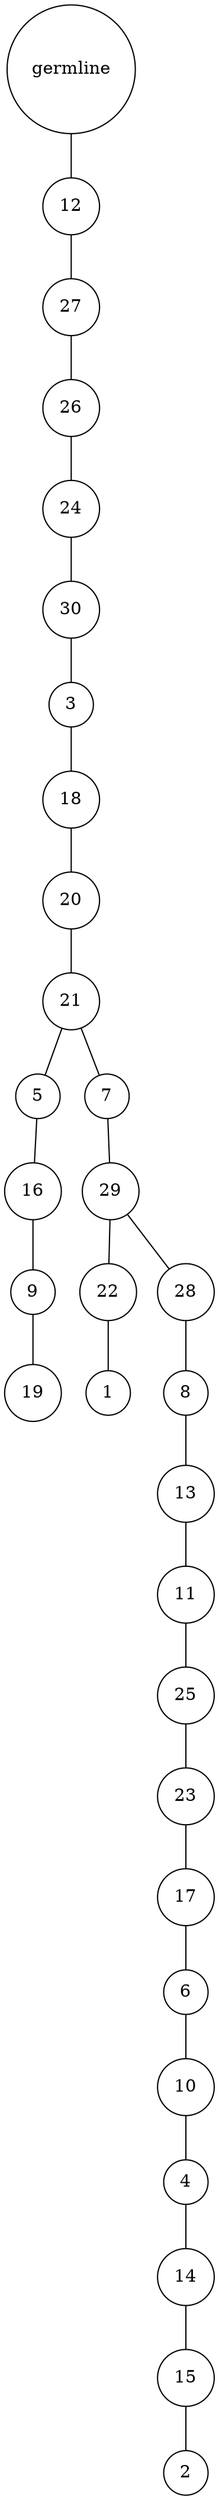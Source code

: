 graph {
	rankdir=UD;
	splines=line;
	node [shape=circle]
	"0x7f7bf05df430" [label="germline"];
	"0x7f7bf05df460" [label="12"];
	"0x7f7bf05df430" -- "0x7f7bf05df460" ;
	"0x7f7bf05df490" [label="27"];
	"0x7f7bf05df460" -- "0x7f7bf05df490" ;
	"0x7f7bf05df4c0" [label="26"];
	"0x7f7bf05df490" -- "0x7f7bf05df4c0" ;
	"0x7f7bf05df4f0" [label="24"];
	"0x7f7bf05df4c0" -- "0x7f7bf05df4f0" ;
	"0x7f7bf05df520" [label="30"];
	"0x7f7bf05df4f0" -- "0x7f7bf05df520" ;
	"0x7f7bf05df550" [label="3"];
	"0x7f7bf05df520" -- "0x7f7bf05df550" ;
	"0x7f7bf05df580" [label="18"];
	"0x7f7bf05df550" -- "0x7f7bf05df580" ;
	"0x7f7bf05df5b0" [label="20"];
	"0x7f7bf05df580" -- "0x7f7bf05df5b0" ;
	"0x7f7bf05df5e0" [label="21"];
	"0x7f7bf05df5b0" -- "0x7f7bf05df5e0" ;
	"0x7f7bf05df610" [label="5"];
	"0x7f7bf05df5e0" -- "0x7f7bf05df610" ;
	"0x7f7bf05df640" [label="16"];
	"0x7f7bf05df610" -- "0x7f7bf05df640" ;
	"0x7f7bf05df670" [label="9"];
	"0x7f7bf05df640" -- "0x7f7bf05df670" ;
	"0x7f7bf05df6a0" [label="19"];
	"0x7f7bf05df670" -- "0x7f7bf05df6a0" ;
	"0x7f7bf05df6d0" [label="7"];
	"0x7f7bf05df5e0" -- "0x7f7bf05df6d0" ;
	"0x7f7bf05df700" [label="29"];
	"0x7f7bf05df6d0" -- "0x7f7bf05df700" ;
	"0x7f7bf05df730" [label="22"];
	"0x7f7bf05df700" -- "0x7f7bf05df730" ;
	"0x7f7bf05df760" [label="1"];
	"0x7f7bf05df730" -- "0x7f7bf05df760" ;
	"0x7f7bf05df790" [label="28"];
	"0x7f7bf05df700" -- "0x7f7bf05df790" ;
	"0x7f7bf05df7c0" [label="8"];
	"0x7f7bf05df790" -- "0x7f7bf05df7c0" ;
	"0x7f7bf05df7f0" [label="13"];
	"0x7f7bf05df7c0" -- "0x7f7bf05df7f0" ;
	"0x7f7bf05df820" [label="11"];
	"0x7f7bf05df7f0" -- "0x7f7bf05df820" ;
	"0x7f7bf05df850" [label="25"];
	"0x7f7bf05df820" -- "0x7f7bf05df850" ;
	"0x7f7bf05df880" [label="23"];
	"0x7f7bf05df850" -- "0x7f7bf05df880" ;
	"0x7f7bf05df8b0" [label="17"];
	"0x7f7bf05df880" -- "0x7f7bf05df8b0" ;
	"0x7f7bf05df8e0" [label="6"];
	"0x7f7bf05df8b0" -- "0x7f7bf05df8e0" ;
	"0x7f7bf05df910" [label="10"];
	"0x7f7bf05df8e0" -- "0x7f7bf05df910" ;
	"0x7f7bf05df940" [label="4"];
	"0x7f7bf05df910" -- "0x7f7bf05df940" ;
	"0x7f7bf05df970" [label="14"];
	"0x7f7bf05df940" -- "0x7f7bf05df970" ;
	"0x7f7bf05df9a0" [label="15"];
	"0x7f7bf05df970" -- "0x7f7bf05df9a0" ;
	"0x7f7bf05df9d0" [label="2"];
	"0x7f7bf05df9a0" -- "0x7f7bf05df9d0" ;
}
